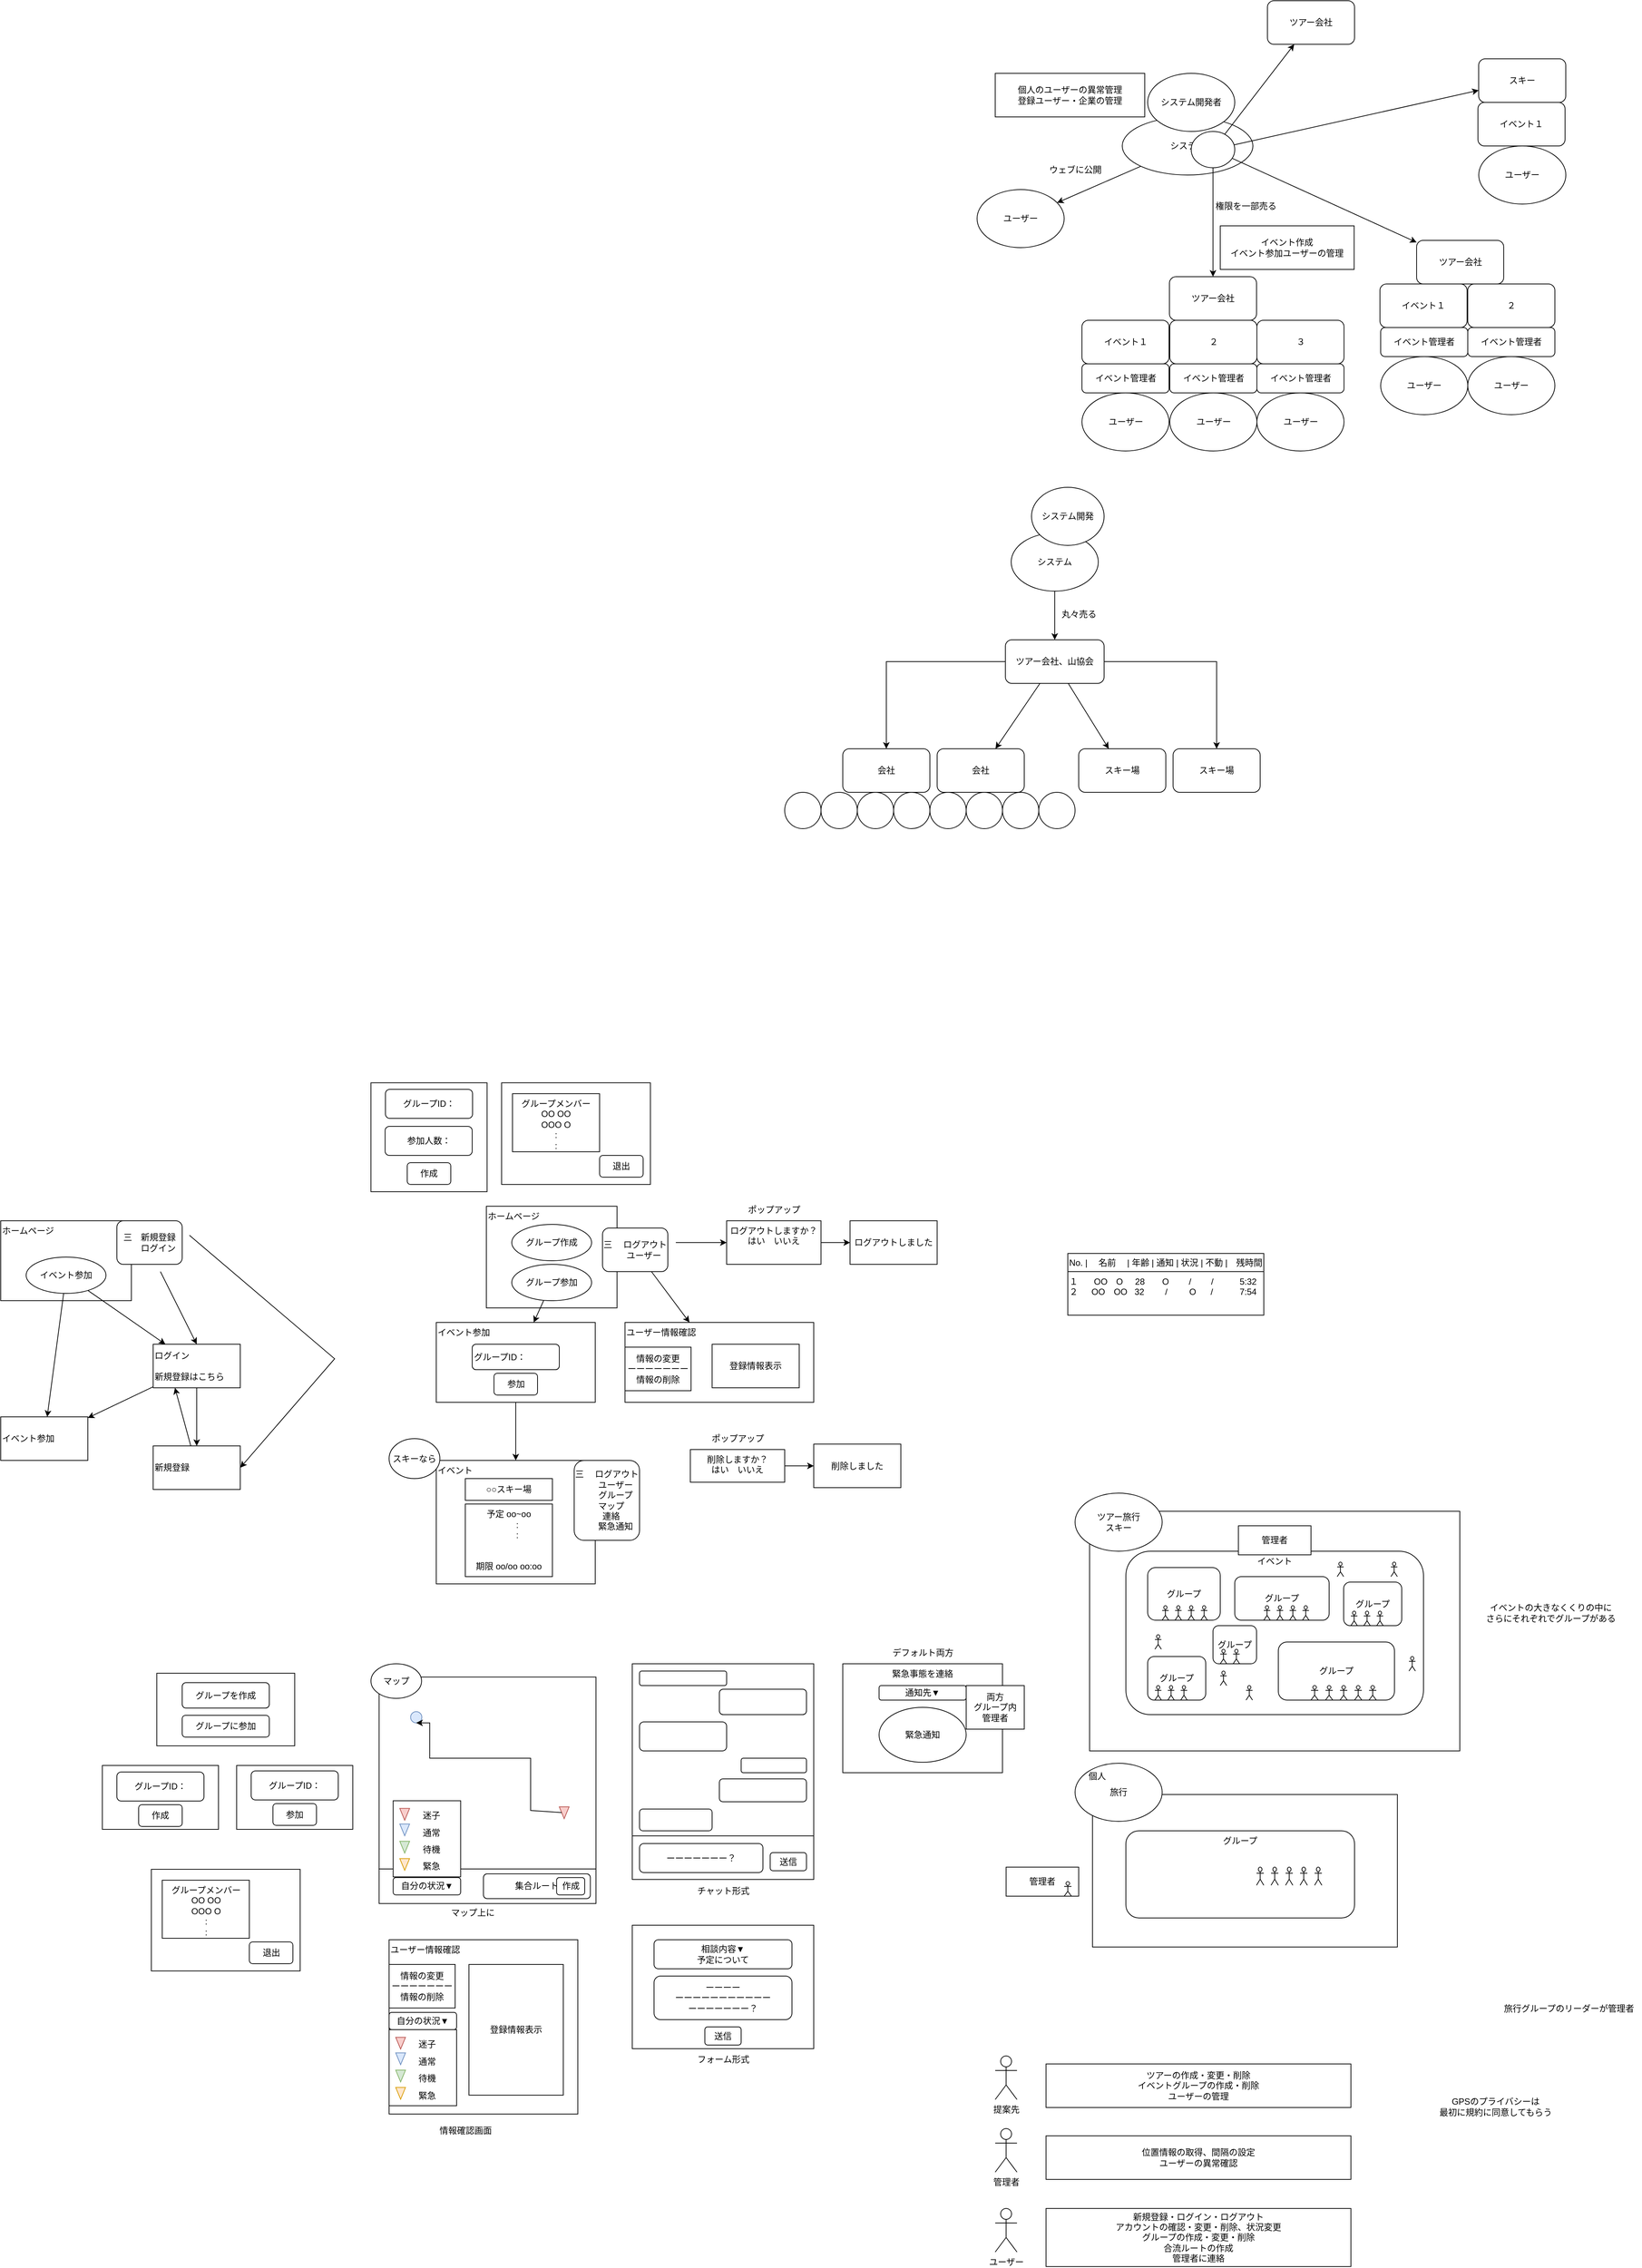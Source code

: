 <mxfile version="22.0.8" type="device">
  <diagram name="ページ1" id="XBwVuHDo05YGSn4OJ-u0">
    <mxGraphModel dx="1247" dy="2376" grid="1" gridSize="10" guides="1" tooltips="1" connect="1" arrows="1" fold="1" page="1" pageScale="1" pageWidth="1169" pageHeight="1654" math="0" shadow="0">
      <root>
        <mxCell id="0" />
        <mxCell id="1" parent="0" />
        <mxCell id="DY4rHuwdRVttyrDEikKL-1" value="ホームページ" style="rounded=0;whiteSpace=wrap;html=1;align=left;verticalAlign=top;" parent="1" vertex="1">
          <mxGeometry x="40" y="80" width="180" height="110" as="geometry" />
        </mxCell>
        <mxCell id="DY4rHuwdRVttyrDEikKL-2" value="三　新規登録&lt;br&gt;　　 ログイン&amp;nbsp;" style="rounded=1;whiteSpace=wrap;html=1;" parent="1" vertex="1">
          <mxGeometry x="200" y="80" width="90" height="60" as="geometry" />
        </mxCell>
        <mxCell id="DY4rHuwdRVttyrDEikKL-4" style="rounded=0;orthogonalLoop=1;jettySize=auto;html=1;" parent="1" source="DY4rHuwdRVttyrDEikKL-3" target="DY4rHuwdRVttyrDEikKL-5" edge="1">
          <mxGeometry relative="1" as="geometry">
            <mxPoint x="240" y="260" as="targetPoint" />
          </mxGeometry>
        </mxCell>
        <mxCell id="DY4rHuwdRVttyrDEikKL-7" style="rounded=0;orthogonalLoop=1;jettySize=auto;html=1;" parent="1" source="DY4rHuwdRVttyrDEikKL-3" target="DY4rHuwdRVttyrDEikKL-6" edge="1">
          <mxGeometry relative="1" as="geometry" />
        </mxCell>
        <mxCell id="DY4rHuwdRVttyrDEikKL-3" value="イベント参加" style="ellipse;whiteSpace=wrap;html=1;" parent="1" vertex="1">
          <mxGeometry x="75" y="130" width="110" height="50" as="geometry" />
        </mxCell>
        <mxCell id="DY4rHuwdRVttyrDEikKL-8" style="rounded=0;orthogonalLoop=1;jettySize=auto;html=1;" parent="1" source="DY4rHuwdRVttyrDEikKL-5" target="DY4rHuwdRVttyrDEikKL-6" edge="1">
          <mxGeometry relative="1" as="geometry" />
        </mxCell>
        <mxCell id="DY4rHuwdRVttyrDEikKL-10" value="" style="edgeStyle=orthogonalEdgeStyle;rounded=0;orthogonalLoop=1;jettySize=auto;html=1;" parent="1" source="DY4rHuwdRVttyrDEikKL-5" target="DY4rHuwdRVttyrDEikKL-9" edge="1">
          <mxGeometry relative="1" as="geometry" />
        </mxCell>
        <mxCell id="DY4rHuwdRVttyrDEikKL-5" value="ログイン&lt;br&gt;&lt;br&gt;新規登録はこちら" style="rounded=0;whiteSpace=wrap;html=1;align=left;" parent="1" vertex="1">
          <mxGeometry x="250" y="250" width="120" height="60" as="geometry" />
        </mxCell>
        <mxCell id="DY4rHuwdRVttyrDEikKL-6" value="イベント参加" style="rounded=0;whiteSpace=wrap;html=1;align=left;" parent="1" vertex="1">
          <mxGeometry x="40" y="350" width="120" height="60" as="geometry" />
        </mxCell>
        <mxCell id="DY4rHuwdRVttyrDEikKL-11" style="rounded=0;orthogonalLoop=1;jettySize=auto;html=1;entryX=0.25;entryY=1;entryDx=0;entryDy=0;" parent="1" source="DY4rHuwdRVttyrDEikKL-9" target="DY4rHuwdRVttyrDEikKL-5" edge="1">
          <mxGeometry relative="1" as="geometry" />
        </mxCell>
        <mxCell id="DY4rHuwdRVttyrDEikKL-9" value="新規登録" style="rounded=0;whiteSpace=wrap;html=1;align=left;" parent="1" vertex="1">
          <mxGeometry x="250" y="390" width="120" height="60" as="geometry" />
        </mxCell>
        <mxCell id="DY4rHuwdRVttyrDEikKL-12" value="" style="endArrow=classic;html=1;rounded=0;entryX=1;entryY=0.5;entryDx=0;entryDy=0;" parent="1" target="DY4rHuwdRVttyrDEikKL-9" edge="1">
          <mxGeometry width="50" height="50" relative="1" as="geometry">
            <mxPoint x="300" y="100" as="sourcePoint" />
            <mxPoint x="460" y="320" as="targetPoint" />
            <Array as="points">
              <mxPoint x="500" y="270" />
            </Array>
          </mxGeometry>
        </mxCell>
        <mxCell id="DY4rHuwdRVttyrDEikKL-13" value="" style="endArrow=classic;html=1;rounded=0;entryX=0.5;entryY=0;entryDx=0;entryDy=0;" parent="1" target="DY4rHuwdRVttyrDEikKL-5" edge="1">
          <mxGeometry width="50" height="50" relative="1" as="geometry">
            <mxPoint x="260" y="150" as="sourcePoint" />
            <mxPoint x="340" y="180" as="targetPoint" />
          </mxGeometry>
        </mxCell>
        <mxCell id="DY4rHuwdRVttyrDEikKL-14" value="ホームページ" style="rounded=0;whiteSpace=wrap;html=1;align=left;verticalAlign=top;" parent="1" vertex="1">
          <mxGeometry x="709" y="60" width="180" height="140" as="geometry" />
        </mxCell>
        <mxCell id="DY4rHuwdRVttyrDEikKL-28" style="rounded=0;orthogonalLoop=1;jettySize=auto;html=1;" parent="1" source="DY4rHuwdRVttyrDEikKL-15" target="DY4rHuwdRVttyrDEikKL-27" edge="1">
          <mxGeometry relative="1" as="geometry" />
        </mxCell>
        <mxCell id="DY4rHuwdRVttyrDEikKL-15" value="三　&amp;nbsp;ログアウト&lt;br&gt;　　ユーザー" style="rounded=1;whiteSpace=wrap;html=1;" parent="1" vertex="1">
          <mxGeometry x="869" y="90" width="90" height="60" as="geometry" />
        </mxCell>
        <mxCell id="DY4rHuwdRVttyrDEikKL-17" style="rounded=0;orthogonalLoop=1;jettySize=auto;html=1;" parent="1" source="DY4rHuwdRVttyrDEikKL-18" target="DY4rHuwdRVttyrDEikKL-22" edge="1">
          <mxGeometry relative="1" as="geometry" />
        </mxCell>
        <mxCell id="DY4rHuwdRVttyrDEikKL-18" value="グループ参加" style="ellipse;whiteSpace=wrap;html=1;" parent="1" vertex="1">
          <mxGeometry x="744" y="140" width="110" height="50" as="geometry" />
        </mxCell>
        <mxCell id="DY4rHuwdRVttyrDEikKL-35" value="" style="edgeStyle=orthogonalEdgeStyle;rounded=0;orthogonalLoop=1;jettySize=auto;html=1;" parent="1" source="DY4rHuwdRVttyrDEikKL-22" target="DY4rHuwdRVttyrDEikKL-34" edge="1">
          <mxGeometry relative="1" as="geometry" />
        </mxCell>
        <mxCell id="DY4rHuwdRVttyrDEikKL-22" value="イベント参加" style="rounded=0;whiteSpace=wrap;html=1;align=left;verticalAlign=top;" parent="1" vertex="1">
          <mxGeometry x="640" y="220" width="219" height="110" as="geometry" />
        </mxCell>
        <mxCell id="939VMe6MDlw07Kl8Ivs7-82" style="edgeStyle=orthogonalEdgeStyle;rounded=0;orthogonalLoop=1;jettySize=auto;html=1;" parent="1" source="DY4rHuwdRVttyrDEikKL-24" target="939VMe6MDlw07Kl8Ivs7-81" edge="1">
          <mxGeometry relative="1" as="geometry" />
        </mxCell>
        <mxCell id="DY4rHuwdRVttyrDEikKL-24" value="ログアウトしますか？&lt;br&gt;はい　いいえ" style="rounded=0;whiteSpace=wrap;html=1;align=center;verticalAlign=top;" parent="1" vertex="1">
          <mxGeometry x="1040" y="80" width="130" height="60" as="geometry" />
        </mxCell>
        <mxCell id="DY4rHuwdRVttyrDEikKL-26" value="" style="endArrow=classic;html=1;rounded=0;" parent="1" target="DY4rHuwdRVttyrDEikKL-24" edge="1">
          <mxGeometry width="50" height="50" relative="1" as="geometry">
            <mxPoint x="970" y="110" as="sourcePoint" />
            <mxPoint x="979" y="260" as="targetPoint" />
          </mxGeometry>
        </mxCell>
        <mxCell id="DY4rHuwdRVttyrDEikKL-27" value="ユーザー情報確認&lt;br&gt;" style="rounded=0;whiteSpace=wrap;html=1;align=left;verticalAlign=top;" parent="1" vertex="1">
          <mxGeometry x="900" y="220" width="260" height="110" as="geometry" />
        </mxCell>
        <mxCell id="DY4rHuwdRVttyrDEikKL-29" value="登録情報表示" style="rounded=0;whiteSpace=wrap;html=1;" parent="1" vertex="1">
          <mxGeometry x="1020" y="250" width="120" height="60" as="geometry" />
        </mxCell>
        <mxCell id="DY4rHuwdRVttyrDEikKL-30" value="情報の変更&lt;br&gt;ーーーーーーー&lt;br&gt;情報の削除" style="rounded=0;whiteSpace=wrap;html=1;" parent="1" vertex="1">
          <mxGeometry x="900" y="254" width="91" height="60" as="geometry" />
        </mxCell>
        <mxCell id="DY4rHuwdRVttyrDEikKL-31" value="グループID：" style="rounded=1;whiteSpace=wrap;html=1;align=left;" parent="1" vertex="1">
          <mxGeometry x="689.5" y="250" width="120" height="35" as="geometry" />
        </mxCell>
        <mxCell id="DY4rHuwdRVttyrDEikKL-33" value="参加" style="rounded=1;whiteSpace=wrap;html=1;" parent="1" vertex="1">
          <mxGeometry x="719.5" y="290" width="60" height="30" as="geometry" />
        </mxCell>
        <mxCell id="DY4rHuwdRVttyrDEikKL-34" value="イベント" style="rounded=0;whiteSpace=wrap;html=1;align=left;verticalAlign=top;" parent="1" vertex="1">
          <mxGeometry x="640" y="410" width="219" height="170" as="geometry" />
        </mxCell>
        <mxCell id="DY4rHuwdRVttyrDEikKL-38" value="スキーなら" style="ellipse;whiteSpace=wrap;html=1;" parent="1" vertex="1">
          <mxGeometry x="575" y="380" width="70" height="55" as="geometry" />
        </mxCell>
        <mxCell id="DY4rHuwdRVttyrDEikKL-39" value="○○スキー場" style="rounded=0;whiteSpace=wrap;html=1;" parent="1" vertex="1">
          <mxGeometry x="680" y="435" width="120" height="30" as="geometry" />
        </mxCell>
        <mxCell id="DY4rHuwdRVttyrDEikKL-40" value="三　&amp;nbsp;ログアウト&lt;br&gt;　　ユーザー&lt;br&gt;　　グループ&lt;br&gt;　マップ&lt;br&gt;　連絡&lt;br&gt;　　緊急通知" style="rounded=1;whiteSpace=wrap;html=1;" parent="1" vertex="1">
          <mxGeometry x="830" y="410" width="90" height="110" as="geometry" />
        </mxCell>
        <mxCell id="DY4rHuwdRVttyrDEikKL-41" value="予定 oo~oo&lt;br&gt;&amp;nbsp; &amp;nbsp; &amp;nbsp; &amp;nbsp;:&lt;br&gt;&amp;nbsp; &amp;nbsp; &amp;nbsp; &amp;nbsp;:&lt;br&gt;&lt;br&gt;&lt;br&gt;期限 oo/oo oo:oo" style="rounded=0;whiteSpace=wrap;html=1;" parent="1" vertex="1">
          <mxGeometry x="680" y="470" width="120" height="100" as="geometry" />
        </mxCell>
        <mxCell id="DY4rHuwdRVttyrDEikKL-43" value="" style="rounded=0;whiteSpace=wrap;html=1;" parent="1" vertex="1">
          <mxGeometry x="1540" y="480" width="510" height="330" as="geometry" />
        </mxCell>
        <mxCell id="DY4rHuwdRVttyrDEikKL-44" value="ツアー旅行&lt;br&gt;スキー" style="ellipse;whiteSpace=wrap;html=1;" parent="1" vertex="1">
          <mxGeometry x="1520" y="455" width="120" height="80" as="geometry" />
        </mxCell>
        <mxCell id="DY4rHuwdRVttyrDEikKL-46" value="イベント" style="rounded=1;whiteSpace=wrap;html=1;verticalAlign=top;" parent="1" vertex="1">
          <mxGeometry x="1590" y="535" width="410" height="225" as="geometry" />
        </mxCell>
        <mxCell id="DY4rHuwdRVttyrDEikKL-47" value="グループ" style="rounded=1;whiteSpace=wrap;html=1;" parent="1" vertex="1">
          <mxGeometry x="1800" y="660" width="160" height="80" as="geometry" />
        </mxCell>
        <mxCell id="DY4rHuwdRVttyrDEikKL-48" value="グループ" style="rounded=1;whiteSpace=wrap;html=1;" parent="1" vertex="1">
          <mxGeometry x="1620" y="557.5" width="100" height="72.5" as="geometry" />
        </mxCell>
        <mxCell id="DY4rHuwdRVttyrDEikKL-49" value="グループ" style="rounded=1;whiteSpace=wrap;html=1;" parent="1" vertex="1">
          <mxGeometry x="1890" y="577.5" width="80" height="60" as="geometry" />
        </mxCell>
        <mxCell id="DY4rHuwdRVttyrDEikKL-50" value="グループ" style="rounded=1;whiteSpace=wrap;html=1;" parent="1" vertex="1">
          <mxGeometry x="1710" y="637.5" width="60" height="52.5" as="geometry" />
        </mxCell>
        <mxCell id="DY4rHuwdRVttyrDEikKL-45" value="グループ" style="rounded=1;whiteSpace=wrap;html=1;" parent="1" vertex="1">
          <mxGeometry x="1620" y="680" width="80" height="60" as="geometry" />
        </mxCell>
        <mxCell id="DY4rHuwdRVttyrDEikKL-51" value="グループ" style="rounded=1;whiteSpace=wrap;html=1;" parent="1" vertex="1">
          <mxGeometry x="1740" y="570" width="130" height="60" as="geometry" />
        </mxCell>
        <mxCell id="DY4rHuwdRVttyrDEikKL-52" value="" style="rounded=0;whiteSpace=wrap;html=1;" parent="1" vertex="1">
          <mxGeometry x="1544" y="870" width="420" height="210" as="geometry" />
        </mxCell>
        <mxCell id="DY4rHuwdRVttyrDEikKL-53" value="旅行" style="ellipse;whiteSpace=wrap;html=1;" parent="1" vertex="1">
          <mxGeometry x="1520" y="827" width="120" height="80" as="geometry" />
        </mxCell>
        <mxCell id="DY4rHuwdRVttyrDEikKL-55" value="グループ" style="rounded=1;whiteSpace=wrap;html=1;verticalAlign=top;" parent="1" vertex="1">
          <mxGeometry x="1590" y="920" width="315" height="120" as="geometry" />
        </mxCell>
        <mxCell id="DY4rHuwdRVttyrDEikKL-61" value="管理者" style="rounded=0;whiteSpace=wrap;html=1;" parent="1" vertex="1">
          <mxGeometry x="1745" y="500" width="100" height="40" as="geometry" />
        </mxCell>
        <mxCell id="DY4rHuwdRVttyrDEikKL-62" value="管理者" style="rounded=0;whiteSpace=wrap;html=1;" parent="1" vertex="1">
          <mxGeometry x="1425" y="970" width="100" height="40" as="geometry" />
        </mxCell>
        <mxCell id="DY4rHuwdRVttyrDEikKL-81" value="" style="group" parent="1" vertex="1" connectable="0">
          <mxGeometry x="1770" y="970" width="90" height="25" as="geometry" />
        </mxCell>
        <mxCell id="DY4rHuwdRVttyrDEikKL-75" value="" style="shape=umlActor;verticalLabelPosition=bottom;verticalAlign=top;html=1;outlineConnect=0;" parent="DY4rHuwdRVttyrDEikKL-81" vertex="1">
          <mxGeometry width="10" height="25" as="geometry" />
        </mxCell>
        <mxCell id="DY4rHuwdRVttyrDEikKL-76" value="" style="shape=umlActor;verticalLabelPosition=bottom;verticalAlign=top;html=1;outlineConnect=0;" parent="DY4rHuwdRVttyrDEikKL-81" vertex="1">
          <mxGeometry x="20" width="10" height="25" as="geometry" />
        </mxCell>
        <mxCell id="DY4rHuwdRVttyrDEikKL-77" value="" style="shape=umlActor;verticalLabelPosition=bottom;verticalAlign=top;html=1;outlineConnect=0;" parent="DY4rHuwdRVttyrDEikKL-81" vertex="1">
          <mxGeometry x="40" width="10" height="25" as="geometry" />
        </mxCell>
        <mxCell id="DY4rHuwdRVttyrDEikKL-78" value="" style="shape=umlActor;verticalLabelPosition=bottom;verticalAlign=top;html=1;outlineConnect=0;" parent="DY4rHuwdRVttyrDEikKL-81" vertex="1">
          <mxGeometry x="60" width="10" height="25" as="geometry" />
        </mxCell>
        <mxCell id="DY4rHuwdRVttyrDEikKL-79" value="" style="shape=umlActor;verticalLabelPosition=bottom;verticalAlign=top;html=1;outlineConnect=0;" parent="DY4rHuwdRVttyrDEikKL-81" vertex="1">
          <mxGeometry x="80" width="10" height="25" as="geometry" />
        </mxCell>
        <mxCell id="DY4rHuwdRVttyrDEikKL-89" value="" style="group" parent="1" vertex="1" connectable="0">
          <mxGeometry x="1845" y="720" width="90" height="20" as="geometry" />
        </mxCell>
        <mxCell id="DY4rHuwdRVttyrDEikKL-90" value="" style="shape=umlActor;verticalLabelPosition=bottom;verticalAlign=top;html=1;outlineConnect=0;" parent="DY4rHuwdRVttyrDEikKL-89" vertex="1">
          <mxGeometry width="10" height="20" as="geometry" />
        </mxCell>
        <mxCell id="DY4rHuwdRVttyrDEikKL-91" value="" style="shape=umlActor;verticalLabelPosition=bottom;verticalAlign=top;html=1;outlineConnect=0;" parent="DY4rHuwdRVttyrDEikKL-89" vertex="1">
          <mxGeometry x="20" width="10" height="20" as="geometry" />
        </mxCell>
        <mxCell id="DY4rHuwdRVttyrDEikKL-92" value="" style="shape=umlActor;verticalLabelPosition=bottom;verticalAlign=top;html=1;outlineConnect=0;" parent="DY4rHuwdRVttyrDEikKL-89" vertex="1">
          <mxGeometry x="40" width="10" height="20" as="geometry" />
        </mxCell>
        <mxCell id="DY4rHuwdRVttyrDEikKL-93" value="" style="shape=umlActor;verticalLabelPosition=bottom;verticalAlign=top;html=1;outlineConnect=0;" parent="DY4rHuwdRVttyrDEikKL-89" vertex="1">
          <mxGeometry x="60" width="10" height="20" as="geometry" />
        </mxCell>
        <mxCell id="DY4rHuwdRVttyrDEikKL-94" value="" style="shape=umlActor;verticalLabelPosition=bottom;verticalAlign=top;html=1;outlineConnect=0;" parent="DY4rHuwdRVttyrDEikKL-89" vertex="1">
          <mxGeometry x="80" width="10" height="20" as="geometry" />
        </mxCell>
        <mxCell id="DY4rHuwdRVttyrDEikKL-101" value="" style="group" parent="1" vertex="1" connectable="0">
          <mxGeometry x="1640" y="610" width="80" height="20" as="geometry" />
        </mxCell>
        <mxCell id="DY4rHuwdRVttyrDEikKL-102" value="" style="shape=umlActor;verticalLabelPosition=bottom;verticalAlign=top;html=1;outlineConnect=0;" parent="DY4rHuwdRVttyrDEikKL-101" vertex="1">
          <mxGeometry width="8.889" height="20" as="geometry" />
        </mxCell>
        <mxCell id="DY4rHuwdRVttyrDEikKL-103" value="" style="shape=umlActor;verticalLabelPosition=bottom;verticalAlign=top;html=1;outlineConnect=0;" parent="DY4rHuwdRVttyrDEikKL-101" vertex="1">
          <mxGeometry x="17.778" width="8.889" height="20" as="geometry" />
        </mxCell>
        <mxCell id="DY4rHuwdRVttyrDEikKL-104" value="" style="shape=umlActor;verticalLabelPosition=bottom;verticalAlign=top;html=1;outlineConnect=0;" parent="DY4rHuwdRVttyrDEikKL-101" vertex="1">
          <mxGeometry x="35.556" width="8.889" height="20" as="geometry" />
        </mxCell>
        <mxCell id="DY4rHuwdRVttyrDEikKL-105" value="" style="shape=umlActor;verticalLabelPosition=bottom;verticalAlign=top;html=1;outlineConnect=0;" parent="DY4rHuwdRVttyrDEikKL-101" vertex="1">
          <mxGeometry x="53.333" width="8.889" height="20" as="geometry" />
        </mxCell>
        <mxCell id="DY4rHuwdRVttyrDEikKL-108" value="" style="group" parent="1" vertex="1" connectable="0">
          <mxGeometry x="1720" y="670" width="80" height="20" as="geometry" />
        </mxCell>
        <mxCell id="DY4rHuwdRVttyrDEikKL-109" value="" style="shape=umlActor;verticalLabelPosition=bottom;verticalAlign=top;html=1;outlineConnect=0;" parent="DY4rHuwdRVttyrDEikKL-108" vertex="1">
          <mxGeometry width="8.889" height="20" as="geometry" />
        </mxCell>
        <mxCell id="DY4rHuwdRVttyrDEikKL-110" value="" style="shape=umlActor;verticalLabelPosition=bottom;verticalAlign=top;html=1;outlineConnect=0;" parent="DY4rHuwdRVttyrDEikKL-108" vertex="1">
          <mxGeometry x="17.778" width="8.889" height="20" as="geometry" />
        </mxCell>
        <mxCell id="DY4rHuwdRVttyrDEikKL-113" value="" style="group" parent="1" vertex="1" connectable="0">
          <mxGeometry x="1780" y="610" width="80" height="20" as="geometry" />
        </mxCell>
        <mxCell id="DY4rHuwdRVttyrDEikKL-114" value="" style="shape=umlActor;verticalLabelPosition=bottom;verticalAlign=top;html=1;outlineConnect=0;" parent="DY4rHuwdRVttyrDEikKL-113" vertex="1">
          <mxGeometry width="8.889" height="20" as="geometry" />
        </mxCell>
        <mxCell id="DY4rHuwdRVttyrDEikKL-115" value="" style="shape=umlActor;verticalLabelPosition=bottom;verticalAlign=top;html=1;outlineConnect=0;" parent="DY4rHuwdRVttyrDEikKL-113" vertex="1">
          <mxGeometry x="17.778" width="8.889" height="20" as="geometry" />
        </mxCell>
        <mxCell id="DY4rHuwdRVttyrDEikKL-116" value="" style="shape=umlActor;verticalLabelPosition=bottom;verticalAlign=top;html=1;outlineConnect=0;" parent="DY4rHuwdRVttyrDEikKL-113" vertex="1">
          <mxGeometry x="35.556" width="8.889" height="20" as="geometry" />
        </mxCell>
        <mxCell id="DY4rHuwdRVttyrDEikKL-117" value="" style="shape=umlActor;verticalLabelPosition=bottom;verticalAlign=top;html=1;outlineConnect=0;" parent="DY4rHuwdRVttyrDEikKL-113" vertex="1">
          <mxGeometry x="53.333" width="8.889" height="20" as="geometry" />
        </mxCell>
        <mxCell id="DY4rHuwdRVttyrDEikKL-118" value="" style="group" parent="1" vertex="1" connectable="0">
          <mxGeometry x="1900" y="617.5" width="80" height="20" as="geometry" />
        </mxCell>
        <mxCell id="DY4rHuwdRVttyrDEikKL-119" value="" style="shape=umlActor;verticalLabelPosition=bottom;verticalAlign=top;html=1;outlineConnect=0;" parent="DY4rHuwdRVttyrDEikKL-118" vertex="1">
          <mxGeometry width="8.889" height="20" as="geometry" />
        </mxCell>
        <mxCell id="DY4rHuwdRVttyrDEikKL-120" value="" style="shape=umlActor;verticalLabelPosition=bottom;verticalAlign=top;html=1;outlineConnect=0;" parent="DY4rHuwdRVttyrDEikKL-118" vertex="1">
          <mxGeometry x="17.778" width="8.889" height="20" as="geometry" />
        </mxCell>
        <mxCell id="DY4rHuwdRVttyrDEikKL-121" value="" style="shape=umlActor;verticalLabelPosition=bottom;verticalAlign=top;html=1;outlineConnect=0;" parent="DY4rHuwdRVttyrDEikKL-118" vertex="1">
          <mxGeometry x="35.556" width="8.889" height="20" as="geometry" />
        </mxCell>
        <mxCell id="DY4rHuwdRVttyrDEikKL-123" value="" style="group" parent="1" vertex="1" connectable="0">
          <mxGeometry x="1630" y="720" width="80" height="20" as="geometry" />
        </mxCell>
        <mxCell id="DY4rHuwdRVttyrDEikKL-124" value="" style="shape=umlActor;verticalLabelPosition=bottom;verticalAlign=top;html=1;outlineConnect=0;" parent="DY4rHuwdRVttyrDEikKL-123" vertex="1">
          <mxGeometry width="8.889" height="20" as="geometry" />
        </mxCell>
        <mxCell id="DY4rHuwdRVttyrDEikKL-125" value="" style="shape=umlActor;verticalLabelPosition=bottom;verticalAlign=top;html=1;outlineConnect=0;" parent="DY4rHuwdRVttyrDEikKL-123" vertex="1">
          <mxGeometry x="17.778" width="8.889" height="20" as="geometry" />
        </mxCell>
        <mxCell id="DY4rHuwdRVttyrDEikKL-126" value="" style="shape=umlActor;verticalLabelPosition=bottom;verticalAlign=top;html=1;outlineConnect=0;" parent="DY4rHuwdRVttyrDEikKL-123" vertex="1">
          <mxGeometry x="35.556" width="8.889" height="20" as="geometry" />
        </mxCell>
        <mxCell id="DY4rHuwdRVttyrDEikKL-133" value="" style="shape=umlActor;verticalLabelPosition=bottom;verticalAlign=top;html=1;outlineConnect=0;" parent="1" vertex="1">
          <mxGeometry x="1755.558" y="720" width="8.889" height="20" as="geometry" />
        </mxCell>
        <mxCell id="DY4rHuwdRVttyrDEikKL-134" value="" style="shape=umlActor;verticalLabelPosition=bottom;verticalAlign=top;html=1;outlineConnect=0;" parent="1" vertex="1">
          <mxGeometry x="1629.998" y="650" width="8.889" height="20" as="geometry" />
        </mxCell>
        <mxCell id="DY4rHuwdRVttyrDEikKL-135" value="" style="shape=umlActor;verticalLabelPosition=bottom;verticalAlign=top;html=1;outlineConnect=0;" parent="1" vertex="1">
          <mxGeometry x="1719.998" y="700" width="8.889" height="20" as="geometry" />
        </mxCell>
        <mxCell id="DY4rHuwdRVttyrDEikKL-136" value="" style="shape=umlActor;verticalLabelPosition=bottom;verticalAlign=top;html=1;outlineConnect=0;" parent="1" vertex="1">
          <mxGeometry x="1955.108" y="550" width="8.889" height="20" as="geometry" />
        </mxCell>
        <mxCell id="DY4rHuwdRVttyrDEikKL-137" value="" style="shape=umlActor;verticalLabelPosition=bottom;verticalAlign=top;html=1;outlineConnect=0;" parent="1" vertex="1">
          <mxGeometry x="1881.108" y="550" width="8.889" height="20" as="geometry" />
        </mxCell>
        <mxCell id="DY4rHuwdRVttyrDEikKL-138" value="" style="shape=umlActor;verticalLabelPosition=bottom;verticalAlign=top;html=1;outlineConnect=0;" parent="1" vertex="1">
          <mxGeometry x="1979.998" y="680" width="8.889" height="20" as="geometry" />
        </mxCell>
        <mxCell id="DY4rHuwdRVttyrDEikKL-139" value="イベントの大きなくくりの中に&lt;br&gt;さらにそれぞれでグループがある" style="text;html=1;align=center;verticalAlign=middle;resizable=0;points=[];autosize=1;strokeColor=none;fillColor=none;" parent="1" vertex="1">
          <mxGeometry x="2075" y="600" width="200" height="40" as="geometry" />
        </mxCell>
        <mxCell id="DY4rHuwdRVttyrDEikKL-140" value="旅行グループのリーダーが管理者" style="text;html=1;align=center;verticalAlign=middle;resizable=0;points=[];autosize=1;strokeColor=none;fillColor=none;" parent="1" vertex="1">
          <mxGeometry x="2100" y="1150" width="200" height="30" as="geometry" />
        </mxCell>
        <mxCell id="939VMe6MDlw07Kl8Ivs7-1" value="" style="shape=umlActor;verticalLabelPosition=bottom;verticalAlign=top;html=1;outlineConnect=0;" parent="1" vertex="1">
          <mxGeometry x="1505" y="990" width="10" height="20" as="geometry" />
        </mxCell>
        <mxCell id="939VMe6MDlw07Kl8Ivs7-2" value="" style="group" parent="1" vertex="1" connectable="0">
          <mxGeometry x="550" y="690" width="310" height="620" as="geometry" />
        </mxCell>
        <mxCell id="DY4rHuwdRVttyrDEikKL-42" value="" style="rounded=0;whiteSpace=wrap;html=1;" parent="939VMe6MDlw07Kl8Ivs7-2" vertex="1">
          <mxGeometry x="11.238" y="18.253" width="298.763" height="264.276" as="geometry" />
        </mxCell>
        <mxCell id="DY4rHuwdRVttyrDEikKL-141" value="" style="triangle;whiteSpace=wrap;html=1;rotation=90;fillColor=#f8cecc;strokeColor=#b85450;" parent="939VMe6MDlw07Kl8Ivs7-2" vertex="1">
          <mxGeometry x="258.075" y="198.405" width="16.275" height="13.492" as="geometry" />
        </mxCell>
        <mxCell id="DY4rHuwdRVttyrDEikKL-142" value="" style="ellipse;whiteSpace=wrap;html=1;aspect=fixed;fillColor=#dae8fc;strokeColor=#6c8ebf;" parent="939VMe6MDlw07Kl8Ivs7-2" vertex="1">
          <mxGeometry x="54.638" y="65.871" width="15.499" height="15.499" as="geometry" />
        </mxCell>
        <mxCell id="DY4rHuwdRVttyrDEikKL-143" style="edgeStyle=orthogonalEdgeStyle;rounded=0;orthogonalLoop=1;jettySize=auto;html=1;entryX=0.5;entryY=1;entryDx=0;entryDy=0;" parent="939VMe6MDlw07Kl8Ivs7-2" source="DY4rHuwdRVttyrDEikKL-141" target="DY4rHuwdRVttyrDEikKL-142" edge="1">
          <mxGeometry relative="1" as="geometry">
            <mxPoint x="86.025" y="64.283" as="targetPoint" />
            <Array as="points">
              <mxPoint x="220" y="202" />
              <mxPoint x="220" y="130" />
              <mxPoint x="81" y="130" />
              <mxPoint x="81" y="81" />
            </Array>
          </mxGeometry>
        </mxCell>
        <mxCell id="DY4rHuwdRVttyrDEikKL-144" value="マップ" style="ellipse;whiteSpace=wrap;html=1;" parent="939VMe6MDlw07Kl8Ivs7-2" vertex="1">
          <mxGeometry width="69.75" height="47.617" as="geometry" />
        </mxCell>
        <mxCell id="DY4rHuwdRVttyrDEikKL-145" value="" style="rounded=0;whiteSpace=wrap;html=1;" parent="939VMe6MDlw07Kl8Ivs7-2" vertex="1">
          <mxGeometry x="11.238" y="282.529" width="298.763" height="47.617" as="geometry" />
        </mxCell>
        <mxCell id="DY4rHuwdRVttyrDEikKL-146" value="自分の状況▼" style="rounded=1;whiteSpace=wrap;html=1;" parent="939VMe6MDlw07Kl8Ivs7-2" vertex="1">
          <mxGeometry x="30.613" y="294.433" width="93" height="23.809" as="geometry" />
        </mxCell>
        <mxCell id="DY4rHuwdRVttyrDEikKL-147" value="集合ルート　　　　　" style="rounded=1;whiteSpace=wrap;html=1;" parent="939VMe6MDlw07Kl8Ivs7-2" vertex="1">
          <mxGeometry x="155" y="289.275" width="147.25" height="34.126" as="geometry" />
        </mxCell>
        <mxCell id="DY4rHuwdRVttyrDEikKL-148" value="作成" style="rounded=1;whiteSpace=wrap;html=1;" parent="939VMe6MDlw07Kl8Ivs7-2" vertex="1">
          <mxGeometry x="255.75" y="294.433" width="38.75" height="23.809" as="geometry" />
        </mxCell>
        <mxCell id="DY4rHuwdRVttyrDEikKL-149" value="" style="rounded=0;whiteSpace=wrap;html=1;" parent="939VMe6MDlw07Kl8Ivs7-2" vertex="1">
          <mxGeometry x="30.613" y="188.642" width="93" height="104.758" as="geometry" />
        </mxCell>
        <mxCell id="DY4rHuwdRVttyrDEikKL-150" value="" style="triangle;whiteSpace=wrap;html=1;rotation=90;fillColor=#f8cecc;strokeColor=#b85450;" parent="939VMe6MDlw07Kl8Ivs7-2" vertex="1">
          <mxGeometry x="38.363" y="200.546" width="16.275" height="13.492" as="geometry" />
        </mxCell>
        <mxCell id="DY4rHuwdRVttyrDEikKL-151" value="" style="triangle;whiteSpace=wrap;html=1;rotation=90;fillColor=#dae8fc;strokeColor=#6c8ebf;" parent="939VMe6MDlw07Kl8Ivs7-2" vertex="1">
          <mxGeometry x="38.363" y="221.974" width="16.275" height="13.492" as="geometry" />
        </mxCell>
        <mxCell id="DY4rHuwdRVttyrDEikKL-152" value="" style="triangle;whiteSpace=wrap;html=1;rotation=90;fillColor=#d5e8d4;strokeColor=#82b366;" parent="939VMe6MDlw07Kl8Ivs7-2" vertex="1">
          <mxGeometry x="38.363" y="245.783" width="16.275" height="13.492" as="geometry" />
        </mxCell>
        <mxCell id="DY4rHuwdRVttyrDEikKL-153" value="" style="triangle;whiteSpace=wrap;html=1;rotation=90;fillColor=#ffe6cc;strokeColor=#d79b00;" parent="939VMe6MDlw07Kl8Ivs7-2" vertex="1">
          <mxGeometry x="38.363" y="269.591" width="16.275" height="13.492" as="geometry" />
        </mxCell>
        <mxCell id="DY4rHuwdRVttyrDEikKL-155" value="迷子" style="text;html=1;align=center;verticalAlign=middle;resizable=0;points=[];autosize=1;strokeColor=none;fillColor=none;" parent="939VMe6MDlw07Kl8Ivs7-2" vertex="1">
          <mxGeometry x="57.738" y="193.801" width="50" height="30" as="geometry" />
        </mxCell>
        <mxCell id="DY4rHuwdRVttyrDEikKL-156" value="通常" style="text;html=1;align=center;verticalAlign=middle;resizable=0;points=[];autosize=1;strokeColor=none;fillColor=none;" parent="939VMe6MDlw07Kl8Ivs7-2" vertex="1">
          <mxGeometry x="57.738" y="217.609" width="50" height="30" as="geometry" />
        </mxCell>
        <mxCell id="DY4rHuwdRVttyrDEikKL-157" value="待機" style="text;html=1;align=center;verticalAlign=middle;resizable=0;points=[];autosize=1;strokeColor=none;fillColor=none;" parent="939VMe6MDlw07Kl8Ivs7-2" vertex="1">
          <mxGeometry x="57.738" y="240.624" width="50" height="30" as="geometry" />
        </mxCell>
        <mxCell id="DY4rHuwdRVttyrDEikKL-158" value="緊急" style="text;html=1;align=center;verticalAlign=middle;resizable=0;points=[];autosize=1;strokeColor=none;fillColor=none;" parent="939VMe6MDlw07Kl8Ivs7-2" vertex="1">
          <mxGeometry x="57.738" y="264.433" width="50" height="30" as="geometry" />
        </mxCell>
        <mxCell id="939VMe6MDlw07Kl8Ivs7-47" value="ユーザー情報確認&lt;br&gt;" style="rounded=0;whiteSpace=wrap;html=1;align=left;verticalAlign=top;" parent="939VMe6MDlw07Kl8Ivs7-2" vertex="1">
          <mxGeometry x="25" y="380" width="260" height="240" as="geometry" />
        </mxCell>
        <mxCell id="939VMe6MDlw07Kl8Ivs7-48" value="登録情報表示" style="rounded=0;whiteSpace=wrap;html=1;" parent="939VMe6MDlw07Kl8Ivs7-2" vertex="1">
          <mxGeometry x="135" y="414" width="130" height="180" as="geometry" />
        </mxCell>
        <mxCell id="939VMe6MDlw07Kl8Ivs7-49" value="情報の変更&lt;br&gt;ーーーーーーー&lt;br&gt;情報の削除" style="rounded=0;whiteSpace=wrap;html=1;" parent="939VMe6MDlw07Kl8Ivs7-2" vertex="1">
          <mxGeometry x="25" y="414" width="91" height="60" as="geometry" />
        </mxCell>
        <mxCell id="939VMe6MDlw07Kl8Ivs7-50" value="自分の状況▼" style="rounded=1;whiteSpace=wrap;html=1;" parent="939VMe6MDlw07Kl8Ivs7-2" vertex="1">
          <mxGeometry x="25.002" y="480.003" width="93" height="23.809" as="geometry" />
        </mxCell>
        <mxCell id="939VMe6MDlw07Kl8Ivs7-60" value="" style="group" parent="939VMe6MDlw07Kl8Ivs7-2" vertex="1" connectable="0">
          <mxGeometry x="25.002" y="503.812" width="93" height="105.791" as="geometry" />
        </mxCell>
        <mxCell id="939VMe6MDlw07Kl8Ivs7-51" value="" style="rounded=0;whiteSpace=wrap;html=1;" parent="939VMe6MDlw07Kl8Ivs7-60" vertex="1">
          <mxGeometry width="93" height="104.758" as="geometry" />
        </mxCell>
        <mxCell id="939VMe6MDlw07Kl8Ivs7-52" value="" style="triangle;whiteSpace=wrap;html=1;rotation=90;fillColor=#f8cecc;strokeColor=#b85450;" parent="939VMe6MDlw07Kl8Ivs7-60" vertex="1">
          <mxGeometry x="7.75" y="11.904" width="16.275" height="13.492" as="geometry" />
        </mxCell>
        <mxCell id="939VMe6MDlw07Kl8Ivs7-53" value="" style="triangle;whiteSpace=wrap;html=1;rotation=90;fillColor=#dae8fc;strokeColor=#6c8ebf;" parent="939VMe6MDlw07Kl8Ivs7-60" vertex="1">
          <mxGeometry x="7.75" y="33.332" width="16.275" height="13.492" as="geometry" />
        </mxCell>
        <mxCell id="939VMe6MDlw07Kl8Ivs7-54" value="" style="triangle;whiteSpace=wrap;html=1;rotation=90;fillColor=#d5e8d4;strokeColor=#82b366;" parent="939VMe6MDlw07Kl8Ivs7-60" vertex="1">
          <mxGeometry x="7.75" y="57.141" width="16.275" height="13.492" as="geometry" />
        </mxCell>
        <mxCell id="939VMe6MDlw07Kl8Ivs7-55" value="" style="triangle;whiteSpace=wrap;html=1;rotation=90;fillColor=#ffe6cc;strokeColor=#d79b00;" parent="939VMe6MDlw07Kl8Ivs7-60" vertex="1">
          <mxGeometry x="7.75" y="80.949" width="16.275" height="13.492" as="geometry" />
        </mxCell>
        <mxCell id="939VMe6MDlw07Kl8Ivs7-56" value="迷子" style="text;html=1;align=center;verticalAlign=middle;resizable=0;points=[];autosize=1;strokeColor=none;fillColor=none;" parent="939VMe6MDlw07Kl8Ivs7-60" vertex="1">
          <mxGeometry x="27.125" y="5.159" width="50" height="30" as="geometry" />
        </mxCell>
        <mxCell id="939VMe6MDlw07Kl8Ivs7-57" value="通常" style="text;html=1;align=center;verticalAlign=middle;resizable=0;points=[];autosize=1;strokeColor=none;fillColor=none;" parent="939VMe6MDlw07Kl8Ivs7-60" vertex="1">
          <mxGeometry x="27.125" y="28.967" width="50" height="30" as="geometry" />
        </mxCell>
        <mxCell id="939VMe6MDlw07Kl8Ivs7-58" value="待機" style="text;html=1;align=center;verticalAlign=middle;resizable=0;points=[];autosize=1;strokeColor=none;fillColor=none;" parent="939VMe6MDlw07Kl8Ivs7-60" vertex="1">
          <mxGeometry x="27.125" y="51.982" width="50" height="30" as="geometry" />
        </mxCell>
        <mxCell id="939VMe6MDlw07Kl8Ivs7-59" value="緊急" style="text;html=1;align=center;verticalAlign=middle;resizable=0;points=[];autosize=1;strokeColor=none;fillColor=none;" parent="939VMe6MDlw07Kl8Ivs7-60" vertex="1">
          <mxGeometry x="27.125" y="75.791" width="50" height="30" as="geometry" />
        </mxCell>
        <mxCell id="939VMe6MDlw07Kl8Ivs7-8" value="" style="rounded=0;whiteSpace=wrap;html=1;" parent="1" vertex="1">
          <mxGeometry x="180" y="830" width="160" height="88" as="geometry" />
        </mxCell>
        <mxCell id="939VMe6MDlw07Kl8Ivs7-9" value="グループID：　　　" style="rounded=1;whiteSpace=wrap;html=1;" parent="1" vertex="1">
          <mxGeometry x="200" y="839" width="120" height="40" as="geometry" />
        </mxCell>
        <mxCell id="939VMe6MDlw07Kl8Ivs7-10" value="作成" style="rounded=1;whiteSpace=wrap;html=1;" parent="1" vertex="1">
          <mxGeometry x="230" y="884" width="60" height="30" as="geometry" />
        </mxCell>
        <mxCell id="939VMe6MDlw07Kl8Ivs7-12" value="" style="rounded=0;whiteSpace=wrap;html=1;" parent="1" vertex="1">
          <mxGeometry x="365" y="830" width="160" height="88" as="geometry" />
        </mxCell>
        <mxCell id="939VMe6MDlw07Kl8Ivs7-13" value="グループID：　　　" style="rounded=1;whiteSpace=wrap;html=1;" parent="1" vertex="1">
          <mxGeometry x="385" y="837.5" width="120" height="40" as="geometry" />
        </mxCell>
        <mxCell id="939VMe6MDlw07Kl8Ivs7-14" value="参加" style="rounded=1;whiteSpace=wrap;html=1;" parent="1" vertex="1">
          <mxGeometry x="415" y="882.5" width="60" height="30" as="geometry" />
        </mxCell>
        <mxCell id="939VMe6MDlw07Kl8Ivs7-15" value="" style="rounded=0;whiteSpace=wrap;html=1;" parent="1" vertex="1">
          <mxGeometry x="247.5" y="973" width="205" height="140" as="geometry" />
        </mxCell>
        <mxCell id="939VMe6MDlw07Kl8Ivs7-16" value="グループメンバー&lt;br&gt;OO OO&lt;br&gt;OOO O&lt;br&gt;:&lt;br&gt;:" style="rounded=0;whiteSpace=wrap;html=1;verticalAlign=top;" parent="1" vertex="1">
          <mxGeometry x="262.5" y="988" width="120" height="80" as="geometry" />
        </mxCell>
        <mxCell id="939VMe6MDlw07Kl8Ivs7-17" value="退出" style="rounded=1;whiteSpace=wrap;html=1;" parent="1" vertex="1">
          <mxGeometry x="382.5" y="1073" width="60" height="30" as="geometry" />
        </mxCell>
        <mxCell id="939VMe6MDlw07Kl8Ivs7-20" value="" style="group" parent="1" vertex="1" connectable="0">
          <mxGeometry x="1200" y="690" width="250" height="150" as="geometry" />
        </mxCell>
        <mxCell id="939VMe6MDlw07Kl8Ivs7-18" value="緊急事態を連絡" style="rounded=0;whiteSpace=wrap;html=1;verticalAlign=top;" parent="939VMe6MDlw07Kl8Ivs7-20" vertex="1">
          <mxGeometry width="220" height="150" as="geometry" />
        </mxCell>
        <mxCell id="939VMe6MDlw07Kl8Ivs7-19" value="緊急通知" style="ellipse;whiteSpace=wrap;html=1;" parent="939VMe6MDlw07Kl8Ivs7-20" vertex="1">
          <mxGeometry x="50" y="60" width="120" height="75.63" as="geometry" />
        </mxCell>
        <mxCell id="CKtyOYaQWajw3hzrJsdJ-10" value="通知先▼" style="rounded=1;whiteSpace=wrap;html=1;" parent="939VMe6MDlw07Kl8Ivs7-20" vertex="1">
          <mxGeometry x="50" y="30" width="120" height="20" as="geometry" />
        </mxCell>
        <mxCell id="CKtyOYaQWajw3hzrJsdJ-12" value="両方&lt;br&gt;グループ内&lt;br&gt;管理者" style="rounded=0;whiteSpace=wrap;html=1;" parent="939VMe6MDlw07Kl8Ivs7-20" vertex="1">
          <mxGeometry x="170" y="30" width="80" height="60" as="geometry" />
        </mxCell>
        <mxCell id="939VMe6MDlw07Kl8Ivs7-38" value="" style="group" parent="1" vertex="1" connectable="0">
          <mxGeometry x="910" y="690" width="250" height="328" as="geometry" />
        </mxCell>
        <mxCell id="939VMe6MDlw07Kl8Ivs7-22" value="" style="rounded=0;whiteSpace=wrap;html=1;" parent="939VMe6MDlw07Kl8Ivs7-38" vertex="1">
          <mxGeometry width="250" height="240" as="geometry" />
        </mxCell>
        <mxCell id="939VMe6MDlw07Kl8Ivs7-23" value="" style="rounded=0;whiteSpace=wrap;html=1;" parent="939VMe6MDlw07Kl8Ivs7-38" vertex="1">
          <mxGeometry y="237" width="250" height="60" as="geometry" />
        </mxCell>
        <mxCell id="939VMe6MDlw07Kl8Ivs7-24" value="送信" style="rounded=1;whiteSpace=wrap;html=1;" parent="939VMe6MDlw07Kl8Ivs7-38" vertex="1">
          <mxGeometry x="190" y="260" width="50" height="25" as="geometry" />
        </mxCell>
        <mxCell id="939VMe6MDlw07Kl8Ivs7-29" value="" style="rounded=1;whiteSpace=wrap;html=1;" parent="939VMe6MDlw07Kl8Ivs7-38" vertex="1">
          <mxGeometry x="120" y="35" width="120" height="35" as="geometry" />
        </mxCell>
        <mxCell id="939VMe6MDlw07Kl8Ivs7-30" value="" style="rounded=1;whiteSpace=wrap;html=1;" parent="939VMe6MDlw07Kl8Ivs7-38" vertex="1">
          <mxGeometry x="10" y="10" width="120" height="20" as="geometry" />
        </mxCell>
        <mxCell id="939VMe6MDlw07Kl8Ivs7-31" value="" style="rounded=1;whiteSpace=wrap;html=1;" parent="939VMe6MDlw07Kl8Ivs7-38" vertex="1">
          <mxGeometry x="10" y="80" width="120" height="40" as="geometry" />
        </mxCell>
        <mxCell id="939VMe6MDlw07Kl8Ivs7-32" value="" style="rounded=1;whiteSpace=wrap;html=1;" parent="939VMe6MDlw07Kl8Ivs7-38" vertex="1">
          <mxGeometry x="150" y="130" width="90" height="20" as="geometry" />
        </mxCell>
        <mxCell id="939VMe6MDlw07Kl8Ivs7-33" value="" style="rounded=1;whiteSpace=wrap;html=1;" parent="939VMe6MDlw07Kl8Ivs7-38" vertex="1">
          <mxGeometry x="120" y="158.5" width="120" height="31.5" as="geometry" />
        </mxCell>
        <mxCell id="939VMe6MDlw07Kl8Ivs7-34" value="" style="rounded=1;whiteSpace=wrap;html=1;" parent="939VMe6MDlw07Kl8Ivs7-38" vertex="1">
          <mxGeometry x="10" y="200" width="100" height="30" as="geometry" />
        </mxCell>
        <mxCell id="939VMe6MDlw07Kl8Ivs7-36" value="ーーーーーーー？" style="rounded=1;whiteSpace=wrap;html=1;" parent="939VMe6MDlw07Kl8Ivs7-38" vertex="1">
          <mxGeometry x="10" y="247.5" width="170" height="40" as="geometry" />
        </mxCell>
        <mxCell id="939VMe6MDlw07Kl8Ivs7-37" value="チャット形式" style="text;html=1;align=center;verticalAlign=middle;resizable=0;points=[];autosize=1;strokeColor=none;fillColor=none;" parent="939VMe6MDlw07Kl8Ivs7-38" vertex="1">
          <mxGeometry x="75" y="298" width="100" height="30" as="geometry" />
        </mxCell>
        <mxCell id="939VMe6MDlw07Kl8Ivs7-45" value="" style="group" parent="1" vertex="1" connectable="0">
          <mxGeometry x="910" y="1050" width="250" height="200" as="geometry" />
        </mxCell>
        <mxCell id="939VMe6MDlw07Kl8Ivs7-39" value="" style="rounded=0;whiteSpace=wrap;html=1;" parent="939VMe6MDlw07Kl8Ivs7-45" vertex="1">
          <mxGeometry width="250" height="170" as="geometry" />
        </mxCell>
        <mxCell id="939VMe6MDlw07Kl8Ivs7-40" value="相談内容▼&lt;br&gt;予定について" style="rounded=1;whiteSpace=wrap;html=1;" parent="939VMe6MDlw07Kl8Ivs7-45" vertex="1">
          <mxGeometry x="30" y="20" width="190" height="40" as="geometry" />
        </mxCell>
        <mxCell id="939VMe6MDlw07Kl8Ivs7-41" value="ーーーー&lt;br&gt;ーーーーーーーーーーー&lt;br&gt;ーーーーーーー？" style="rounded=1;whiteSpace=wrap;html=1;" parent="939VMe6MDlw07Kl8Ivs7-45" vertex="1">
          <mxGeometry x="30" y="70" width="190" height="60" as="geometry" />
        </mxCell>
        <mxCell id="939VMe6MDlw07Kl8Ivs7-42" value="送信" style="rounded=1;whiteSpace=wrap;html=1;" parent="939VMe6MDlw07Kl8Ivs7-45" vertex="1">
          <mxGeometry x="100" y="140" width="50" height="25" as="geometry" />
        </mxCell>
        <mxCell id="939VMe6MDlw07Kl8Ivs7-44" value="フォーム形式" style="text;html=1;align=center;verticalAlign=middle;resizable=0;points=[];autosize=1;strokeColor=none;fillColor=none;" parent="939VMe6MDlw07Kl8Ivs7-45" vertex="1">
          <mxGeometry x="75" y="170" width="100" height="30" as="geometry" />
        </mxCell>
        <mxCell id="939VMe6MDlw07Kl8Ivs7-3" value="" style="rounded=0;whiteSpace=wrap;html=1;container=0;" parent="1" vertex="1">
          <mxGeometry x="255" y="703" width="190" height="100" as="geometry" />
        </mxCell>
        <mxCell id="939VMe6MDlw07Kl8Ivs7-4" value="グループを作成" style="rounded=1;whiteSpace=wrap;html=1;container=0;" parent="1" vertex="1">
          <mxGeometry x="290" y="716" width="120" height="35" as="geometry" />
        </mxCell>
        <mxCell id="939VMe6MDlw07Kl8Ivs7-5" value="グループに参加" style="rounded=1;whiteSpace=wrap;html=1;container=0;" parent="1" vertex="1">
          <mxGeometry x="290" y="761" width="120" height="30" as="geometry" />
        </mxCell>
        <mxCell id="939VMe6MDlw07Kl8Ivs7-73" value="" style="group" parent="1" vertex="1" connectable="0">
          <mxGeometry x="1425" y="1440" width="475" height="80" as="geometry" />
        </mxCell>
        <mxCell id="939VMe6MDlw07Kl8Ivs7-61" value="ユーザー" style="shape=umlActor;verticalLabelPosition=bottom;verticalAlign=top;html=1;outlineConnect=0;" parent="939VMe6MDlw07Kl8Ivs7-73" vertex="1">
          <mxGeometry x="-15" width="30" height="60" as="geometry" />
        </mxCell>
        <mxCell id="939VMe6MDlw07Kl8Ivs7-72" value="新規登録・ログイン・ログアウト&lt;br&gt;アカウントの確認・変更・削除、状況変更&lt;br&gt;グループの作成・変更・削除&lt;br&gt;合流ルートの作成&lt;br&gt;管理者に連絡" style="whiteSpace=wrap;html=1;" parent="939VMe6MDlw07Kl8Ivs7-73" vertex="1">
          <mxGeometry x="55" width="420" height="80" as="geometry" />
        </mxCell>
        <mxCell id="939VMe6MDlw07Kl8Ivs7-74" value="" style="group" parent="1" vertex="1" connectable="0">
          <mxGeometry x="1415.55" y="1330" width="484.45" height="70" as="geometry" />
        </mxCell>
        <mxCell id="939VMe6MDlw07Kl8Ivs7-63" value="管理者" style="shape=umlActor;verticalLabelPosition=bottom;verticalAlign=top;html=1;outlineConnect=0;" parent="939VMe6MDlw07Kl8Ivs7-74" vertex="1">
          <mxGeometry x="-5.55" width="30" height="60" as="geometry" />
        </mxCell>
        <mxCell id="939VMe6MDlw07Kl8Ivs7-71" value="位置情報の取得、間隔の設定&lt;br&gt;ユーザーの異常確認" style="whiteSpace=wrap;html=1;" parent="939VMe6MDlw07Kl8Ivs7-74" vertex="1">
          <mxGeometry x="64.45" y="10" width="420" height="60" as="geometry" />
        </mxCell>
        <mxCell id="939VMe6MDlw07Kl8Ivs7-75" value="" style="group" parent="1" vertex="1" connectable="0">
          <mxGeometry x="1420" y="1230" width="480" height="71" as="geometry" />
        </mxCell>
        <mxCell id="939VMe6MDlw07Kl8Ivs7-62" value="提案先" style="shape=umlActor;verticalLabelPosition=bottom;verticalAlign=top;html=1;outlineConnect=0;" parent="939VMe6MDlw07Kl8Ivs7-75" vertex="1">
          <mxGeometry x="-10" width="30" height="60" as="geometry" />
        </mxCell>
        <mxCell id="939VMe6MDlw07Kl8Ivs7-70" value="ツアーの作成・変更・削除&lt;br&gt;イベントグループの作成・削除&lt;br&gt;ユーザーの管理" style="whiteSpace=wrap;html=1;" parent="939VMe6MDlw07Kl8Ivs7-75" vertex="1">
          <mxGeometry x="60" y="11" width="420" height="60" as="geometry" />
        </mxCell>
        <mxCell id="939VMe6MDlw07Kl8Ivs7-76" value="GPSのプライバシーは&lt;br&gt;最初に規約に同意してもらう" style="text;html=1;align=center;verticalAlign=middle;resizable=0;points=[];autosize=1;strokeColor=none;fillColor=none;" parent="1" vertex="1">
          <mxGeometry x="2008.89" y="1280" width="180" height="40" as="geometry" />
        </mxCell>
        <mxCell id="939VMe6MDlw07Kl8Ivs7-78" value="情報確認画面" style="text;html=1;align=center;verticalAlign=middle;resizable=0;points=[];autosize=1;strokeColor=none;fillColor=none;" parent="1" vertex="1">
          <mxGeometry x="630" y="1318" width="100" height="30" as="geometry" />
        </mxCell>
        <mxCell id="939VMe6MDlw07Kl8Ivs7-79" value="マップ上に" style="text;html=1;align=center;verticalAlign=middle;resizable=0;points=[];autosize=1;strokeColor=none;fillColor=none;" parent="1" vertex="1">
          <mxGeometry x="650" y="1018" width="80" height="30" as="geometry" />
        </mxCell>
        <mxCell id="939VMe6MDlw07Kl8Ivs7-80" value="ポップアップ" style="text;html=1;align=center;verticalAlign=middle;resizable=0;points=[];autosize=1;strokeColor=none;fillColor=none;" parent="1" vertex="1">
          <mxGeometry x="1055" y="50" width="100" height="30" as="geometry" />
        </mxCell>
        <mxCell id="939VMe6MDlw07Kl8Ivs7-81" value="ログアウトしました" style="rounded=0;whiteSpace=wrap;html=1;" parent="1" vertex="1">
          <mxGeometry x="1210" y="80" width="120" height="60" as="geometry" />
        </mxCell>
        <mxCell id="939VMe6MDlw07Kl8Ivs7-84" style="edgeStyle=orthogonalEdgeStyle;rounded=0;orthogonalLoop=1;jettySize=auto;html=1;" parent="1" source="939VMe6MDlw07Kl8Ivs7-85" target="939VMe6MDlw07Kl8Ivs7-87" edge="1">
          <mxGeometry relative="1" as="geometry" />
        </mxCell>
        <mxCell id="939VMe6MDlw07Kl8Ivs7-85" value="削除しますか？&lt;br&gt;はい　いいえ" style="rounded=0;whiteSpace=wrap;html=1;align=center;verticalAlign=top;" parent="1" vertex="1">
          <mxGeometry x="990" y="395" width="130" height="45" as="geometry" />
        </mxCell>
        <mxCell id="939VMe6MDlw07Kl8Ivs7-86" value="ポップアップ" style="text;html=1;align=center;verticalAlign=middle;resizable=0;points=[];autosize=1;strokeColor=none;fillColor=none;" parent="1" vertex="1">
          <mxGeometry x="1005" y="365" width="100" height="30" as="geometry" />
        </mxCell>
        <mxCell id="939VMe6MDlw07Kl8Ivs7-87" value="削除しました" style="rounded=0;whiteSpace=wrap;html=1;" parent="1" vertex="1">
          <mxGeometry x="1160" y="387.5" width="120" height="60" as="geometry" />
        </mxCell>
        <mxCell id="CKtyOYaQWajw3hzrJsdJ-2" value="グループ作成" style="ellipse;whiteSpace=wrap;html=1;" parent="1" vertex="1">
          <mxGeometry x="744" y="85" width="110" height="50" as="geometry" />
        </mxCell>
        <mxCell id="CKtyOYaQWajw3hzrJsdJ-3" value="" style="rounded=0;whiteSpace=wrap;html=1;" parent="1" vertex="1">
          <mxGeometry x="550" y="-110" width="160" height="150" as="geometry" />
        </mxCell>
        <mxCell id="CKtyOYaQWajw3hzrJsdJ-4" value="グループID：　　　" style="rounded=1;whiteSpace=wrap;html=1;" parent="1" vertex="1">
          <mxGeometry x="570" y="-101" width="120" height="40" as="geometry" />
        </mxCell>
        <mxCell id="CKtyOYaQWajw3hzrJsdJ-5" value="作成" style="rounded=1;whiteSpace=wrap;html=1;" parent="1" vertex="1">
          <mxGeometry x="600" width="60" height="30" as="geometry" />
        </mxCell>
        <mxCell id="CKtyOYaQWajw3hzrJsdJ-6" value="参加人数：　　　" style="rounded=1;whiteSpace=wrap;html=1;" parent="1" vertex="1">
          <mxGeometry x="569.5" y="-50" width="120" height="40" as="geometry" />
        </mxCell>
        <mxCell id="CKtyOYaQWajw3hzrJsdJ-7" value="" style="rounded=0;whiteSpace=wrap;html=1;" parent="1" vertex="1">
          <mxGeometry x="730" y="-110" width="205" height="140" as="geometry" />
        </mxCell>
        <mxCell id="CKtyOYaQWajw3hzrJsdJ-8" value="グループメンバー&lt;br&gt;OO OO&lt;br&gt;OOO O&lt;br&gt;:&lt;br&gt;:" style="rounded=0;whiteSpace=wrap;html=1;verticalAlign=top;" parent="1" vertex="1">
          <mxGeometry x="745" y="-95" width="120" height="80" as="geometry" />
        </mxCell>
        <mxCell id="CKtyOYaQWajw3hzrJsdJ-9" value="退出" style="rounded=1;whiteSpace=wrap;html=1;" parent="1" vertex="1">
          <mxGeometry x="865" y="-10" width="60" height="30" as="geometry" />
        </mxCell>
        <mxCell id="CKtyOYaQWajw3hzrJsdJ-11" value="デフォルト両方" style="text;html=1;align=center;verticalAlign=middle;resizable=0;points=[];autosize=1;strokeColor=none;fillColor=none;" parent="1" vertex="1">
          <mxGeometry x="1255" y="660" width="110" height="30" as="geometry" />
        </mxCell>
        <mxCell id="CKtyOYaQWajw3hzrJsdJ-13" value="No. |　 名前　 | 年齢 | 通知 | 状況 | 不動 |　残時間" style="rounded=0;whiteSpace=wrap;html=1;" parent="1" vertex="1">
          <mxGeometry x="1510" y="125" width="270" height="25" as="geometry" />
        </mxCell>
        <mxCell id="CKtyOYaQWajw3hzrJsdJ-14" value="１　&amp;nbsp; &amp;nbsp;OO　O&amp;nbsp; &amp;nbsp; &amp;nbsp;28　　O　　 / 　　/　　　5:32&lt;br&gt;２　&amp;nbsp; OO　OO&amp;nbsp; &amp;nbsp;32&amp;nbsp; &amp;nbsp; &amp;nbsp;　/&amp;nbsp; &amp;nbsp; &amp;nbsp; &amp;nbsp; &amp;nbsp;O&amp;nbsp; &amp;nbsp; &amp;nbsp; /&amp;nbsp; &amp;nbsp; &amp;nbsp; &amp;nbsp; &amp;nbsp; &amp;nbsp;7:54" style="rounded=0;whiteSpace=wrap;html=1;align=left;verticalAlign=top;" parent="1" vertex="1">
          <mxGeometry x="1510" y="150" width="270" height="60" as="geometry" />
        </mxCell>
        <mxCell id="zaHt_wBv9F0KEou9O8MJ-1" value="個人" style="text;html=1;align=center;verticalAlign=middle;resizable=0;points=[];autosize=1;strokeColor=none;fillColor=none;" vertex="1" parent="1">
          <mxGeometry x="1525" y="830" width="50" height="30" as="geometry" />
        </mxCell>
        <mxCell id="zaHt_wBv9F0KEou9O8MJ-4" style="edgeStyle=orthogonalEdgeStyle;rounded=0;orthogonalLoop=1;jettySize=auto;html=1;" edge="1" parent="1" source="zaHt_wBv9F0KEou9O8MJ-2" target="zaHt_wBv9F0KEou9O8MJ-3">
          <mxGeometry relative="1" as="geometry" />
        </mxCell>
        <mxCell id="zaHt_wBv9F0KEou9O8MJ-2" value="システム" style="ellipse;whiteSpace=wrap;html=1;" vertex="1" parent="1">
          <mxGeometry x="1432" y="-867" width="120" height="80" as="geometry" />
        </mxCell>
        <mxCell id="zaHt_wBv9F0KEou9O8MJ-10" style="edgeStyle=orthogonalEdgeStyle;rounded=0;orthogonalLoop=1;jettySize=auto;html=1;" edge="1" parent="1" source="zaHt_wBv9F0KEou9O8MJ-3" target="zaHt_wBv9F0KEou9O8MJ-8">
          <mxGeometry relative="1" as="geometry" />
        </mxCell>
        <mxCell id="zaHt_wBv9F0KEou9O8MJ-11" style="rounded=0;orthogonalLoop=1;jettySize=auto;html=1;" edge="1" parent="1" source="zaHt_wBv9F0KEou9O8MJ-3" target="zaHt_wBv9F0KEou9O8MJ-7">
          <mxGeometry relative="1" as="geometry" />
        </mxCell>
        <mxCell id="zaHt_wBv9F0KEou9O8MJ-12" style="rounded=0;orthogonalLoop=1;jettySize=auto;html=1;" edge="1" parent="1" source="zaHt_wBv9F0KEou9O8MJ-3" target="zaHt_wBv9F0KEou9O8MJ-6">
          <mxGeometry relative="1" as="geometry" />
        </mxCell>
        <mxCell id="zaHt_wBv9F0KEou9O8MJ-13" style="edgeStyle=orthogonalEdgeStyle;rounded=0;orthogonalLoop=1;jettySize=auto;html=1;" edge="1" parent="1" source="zaHt_wBv9F0KEou9O8MJ-3" target="zaHt_wBv9F0KEou9O8MJ-9">
          <mxGeometry relative="1" as="geometry" />
        </mxCell>
        <mxCell id="zaHt_wBv9F0KEou9O8MJ-3" value="ツアー会社、山協会" style="rounded=1;whiteSpace=wrap;html=1;" vertex="1" parent="1">
          <mxGeometry x="1424" y="-720" width="136" height="60" as="geometry" />
        </mxCell>
        <mxCell id="zaHt_wBv9F0KEou9O8MJ-5" value="丸々売る" style="text;html=1;align=center;verticalAlign=middle;resizable=0;points=[];autosize=1;strokeColor=none;fillColor=none;" vertex="1" parent="1">
          <mxGeometry x="1490" y="-770" width="70" height="30" as="geometry" />
        </mxCell>
        <mxCell id="zaHt_wBv9F0KEou9O8MJ-6" value="スキー場" style="rounded=1;whiteSpace=wrap;html=1;" vertex="1" parent="1">
          <mxGeometry x="1525" y="-570" width="120" height="60" as="geometry" />
        </mxCell>
        <mxCell id="zaHt_wBv9F0KEou9O8MJ-7" value="会社" style="rounded=1;whiteSpace=wrap;html=1;" vertex="1" parent="1">
          <mxGeometry x="1330" y="-570" width="120" height="60" as="geometry" />
        </mxCell>
        <mxCell id="zaHt_wBv9F0KEou9O8MJ-8" value="会社" style="rounded=1;whiteSpace=wrap;html=1;" vertex="1" parent="1">
          <mxGeometry x="1200" y="-570" width="120" height="60" as="geometry" />
        </mxCell>
        <mxCell id="zaHt_wBv9F0KEou9O8MJ-9" value="スキー場" style="rounded=1;whiteSpace=wrap;html=1;" vertex="1" parent="1">
          <mxGeometry x="1655" y="-570" width="120" height="60" as="geometry" />
        </mxCell>
        <mxCell id="zaHt_wBv9F0KEou9O8MJ-22" value="" style="group" vertex="1" connectable="0" parent="1">
          <mxGeometry x="1100" y="-480" width="580" height="70" as="geometry" />
        </mxCell>
        <mxCell id="zaHt_wBv9F0KEou9O8MJ-14" value="" style="ellipse;whiteSpace=wrap;html=1;aspect=fixed;" vertex="1" parent="zaHt_wBv9F0KEou9O8MJ-22">
          <mxGeometry x="170" y="-30" width="50" height="50" as="geometry" />
        </mxCell>
        <mxCell id="zaHt_wBv9F0KEou9O8MJ-15" value="" style="ellipse;whiteSpace=wrap;html=1;aspect=fixed;" vertex="1" parent="zaHt_wBv9F0KEou9O8MJ-22">
          <mxGeometry x="120" y="-30" width="50" height="50" as="geometry" />
        </mxCell>
        <mxCell id="zaHt_wBv9F0KEou9O8MJ-16" value="" style="ellipse;whiteSpace=wrap;html=1;aspect=fixed;" vertex="1" parent="zaHt_wBv9F0KEou9O8MJ-22">
          <mxGeometry x="70" y="-30" width="50" height="50" as="geometry" />
        </mxCell>
        <mxCell id="zaHt_wBv9F0KEou9O8MJ-17" value="" style="ellipse;whiteSpace=wrap;html=1;aspect=fixed;" vertex="1" parent="zaHt_wBv9F0KEou9O8MJ-22">
          <mxGeometry x="20" y="-30" width="50" height="50" as="geometry" />
        </mxCell>
        <mxCell id="zaHt_wBv9F0KEou9O8MJ-18" value="" style="ellipse;whiteSpace=wrap;html=1;aspect=fixed;" vertex="1" parent="zaHt_wBv9F0KEou9O8MJ-22">
          <mxGeometry x="370" y="-30" width="50" height="50" as="geometry" />
        </mxCell>
        <mxCell id="zaHt_wBv9F0KEou9O8MJ-19" value="" style="ellipse;whiteSpace=wrap;html=1;aspect=fixed;" vertex="1" parent="zaHt_wBv9F0KEou9O8MJ-22">
          <mxGeometry x="320" y="-30" width="50" height="50" as="geometry" />
        </mxCell>
        <mxCell id="zaHt_wBv9F0KEou9O8MJ-20" value="" style="ellipse;whiteSpace=wrap;html=1;aspect=fixed;" vertex="1" parent="zaHt_wBv9F0KEou9O8MJ-22">
          <mxGeometry x="270" y="-30" width="50" height="50" as="geometry" />
        </mxCell>
        <mxCell id="zaHt_wBv9F0KEou9O8MJ-21" value="" style="ellipse;whiteSpace=wrap;html=1;aspect=fixed;" vertex="1" parent="zaHt_wBv9F0KEou9O8MJ-22">
          <mxGeometry x="220" y="-30" width="50" height="50" as="geometry" />
        </mxCell>
        <mxCell id="zaHt_wBv9F0KEou9O8MJ-48" value="システム開発" style="ellipse;whiteSpace=wrap;html=1;" vertex="1" parent="1">
          <mxGeometry x="1460" y="-930" width="100" height="80" as="geometry" />
        </mxCell>
        <mxCell id="zaHt_wBv9F0KEou9O8MJ-60" style="rounded=0;orthogonalLoop=1;jettySize=auto;html=1;" edge="1" parent="1" source="zaHt_wBv9F0KEou9O8MJ-49" target="zaHt_wBv9F0KEou9O8MJ-59">
          <mxGeometry relative="1" as="geometry" />
        </mxCell>
        <mxCell id="zaHt_wBv9F0KEou9O8MJ-49" value="システム　　　　" style="ellipse;whiteSpace=wrap;html=1;" vertex="1" parent="1">
          <mxGeometry x="1585" y="-1440" width="180" height="80" as="geometry" />
        </mxCell>
        <mxCell id="zaHt_wBv9F0KEou9O8MJ-50" value="システム開発者" style="ellipse;whiteSpace=wrap;html=1;" vertex="1" parent="1">
          <mxGeometry x="1620" y="-1500" width="120" height="80" as="geometry" />
        </mxCell>
        <mxCell id="zaHt_wBv9F0KEou9O8MJ-52" style="edgeStyle=orthogonalEdgeStyle;rounded=0;orthogonalLoop=1;jettySize=auto;html=1;" edge="1" parent="1" source="zaHt_wBv9F0KEou9O8MJ-51" target="zaHt_wBv9F0KEou9O8MJ-53">
          <mxGeometry relative="1" as="geometry">
            <mxPoint x="1710" y="-1280" as="targetPoint" />
          </mxGeometry>
        </mxCell>
        <mxCell id="zaHt_wBv9F0KEou9O8MJ-81" style="rounded=0;orthogonalLoop=1;jettySize=auto;html=1;" edge="1" parent="1" source="zaHt_wBv9F0KEou9O8MJ-51" target="zaHt_wBv9F0KEou9O8MJ-71">
          <mxGeometry relative="1" as="geometry" />
        </mxCell>
        <mxCell id="zaHt_wBv9F0KEou9O8MJ-84" style="rounded=0;orthogonalLoop=1;jettySize=auto;html=1;" edge="1" parent="1" source="zaHt_wBv9F0KEou9O8MJ-51" target="zaHt_wBv9F0KEou9O8MJ-83">
          <mxGeometry relative="1" as="geometry" />
        </mxCell>
        <mxCell id="zaHt_wBv9F0KEou9O8MJ-85" style="rounded=0;orthogonalLoop=1;jettySize=auto;html=1;" edge="1" parent="1" source="zaHt_wBv9F0KEou9O8MJ-51" target="zaHt_wBv9F0KEou9O8MJ-82">
          <mxGeometry relative="1" as="geometry" />
        </mxCell>
        <mxCell id="zaHt_wBv9F0KEou9O8MJ-51" value="" style="ellipse;whiteSpace=wrap;html=1;" vertex="1" parent="1">
          <mxGeometry x="1680" y="-1420" width="60" height="50" as="geometry" />
        </mxCell>
        <mxCell id="zaHt_wBv9F0KEou9O8MJ-53" value="ツアー会社" style="rounded=1;whiteSpace=wrap;html=1;" vertex="1" parent="1">
          <mxGeometry x="1650" y="-1220" width="120" height="60" as="geometry" />
        </mxCell>
        <mxCell id="zaHt_wBv9F0KEou9O8MJ-54" value="３" style="rounded=1;whiteSpace=wrap;html=1;" vertex="1" parent="1">
          <mxGeometry x="1770.5" y="-1160" width="120" height="60" as="geometry" />
        </mxCell>
        <mxCell id="zaHt_wBv9F0KEou9O8MJ-55" value="２" style="rounded=1;whiteSpace=wrap;html=1;" vertex="1" parent="1">
          <mxGeometry x="1650.5" y="-1160" width="120" height="60" as="geometry" />
        </mxCell>
        <mxCell id="zaHt_wBv9F0KEou9O8MJ-56" value="イベント１" style="rounded=1;whiteSpace=wrap;html=1;" vertex="1" parent="1">
          <mxGeometry x="1529.5" y="-1160" width="120" height="60" as="geometry" />
        </mxCell>
        <mxCell id="zaHt_wBv9F0KEou9O8MJ-57" value="権限を一部売る" style="text;html=1;align=center;verticalAlign=middle;resizable=0;points=[];autosize=1;strokeColor=none;fillColor=none;" vertex="1" parent="1">
          <mxGeometry x="1700" y="-1332" width="110" height="30" as="geometry" />
        </mxCell>
        <mxCell id="zaHt_wBv9F0KEou9O8MJ-58" value="ユーザー" style="ellipse;whiteSpace=wrap;html=1;" vertex="1" parent="1">
          <mxGeometry x="1650.5" y="-1060" width="120" height="80" as="geometry" />
        </mxCell>
        <mxCell id="zaHt_wBv9F0KEou9O8MJ-59" value="ユーザー" style="ellipse;whiteSpace=wrap;html=1;" vertex="1" parent="1">
          <mxGeometry x="1385" y="-1340" width="120" height="80" as="geometry" />
        </mxCell>
        <mxCell id="zaHt_wBv9F0KEou9O8MJ-61" value="ウェブに公開" style="text;html=1;align=center;verticalAlign=middle;resizable=0;points=[];autosize=1;strokeColor=none;fillColor=none;" vertex="1" parent="1">
          <mxGeometry x="1470" y="-1382" width="100" height="30" as="geometry" />
        </mxCell>
        <mxCell id="zaHt_wBv9F0KEou9O8MJ-62" value="ユーザー" style="ellipse;whiteSpace=wrap;html=1;" vertex="1" parent="1">
          <mxGeometry x="1770.5" y="-1060" width="120" height="80" as="geometry" />
        </mxCell>
        <mxCell id="zaHt_wBv9F0KEou9O8MJ-63" value="ユーザー" style="ellipse;whiteSpace=wrap;html=1;" vertex="1" parent="1">
          <mxGeometry x="1529.5" y="-1060" width="120" height="80" as="geometry" />
        </mxCell>
        <mxCell id="zaHt_wBv9F0KEou9O8MJ-64" value="個人のユーザーの異常管理&lt;br&gt;登録ユーザー・企業の管理" style="rounded=0;whiteSpace=wrap;html=1;" vertex="1" parent="1">
          <mxGeometry x="1410" y="-1500" width="206" height="60" as="geometry" />
        </mxCell>
        <mxCell id="zaHt_wBv9F0KEou9O8MJ-65" value="イベント作成&lt;br&gt;イベント参加ユーザーの管理" style="rounded=0;whiteSpace=wrap;html=1;" vertex="1" parent="1">
          <mxGeometry x="1720" y="-1290" width="184.45" height="60" as="geometry" />
        </mxCell>
        <mxCell id="zaHt_wBv9F0KEou9O8MJ-66" value="イベント管理者" style="rounded=1;whiteSpace=wrap;html=1;" vertex="1" parent="1">
          <mxGeometry x="1529.5" y="-1100" width="120" height="40" as="geometry" />
        </mxCell>
        <mxCell id="zaHt_wBv9F0KEou9O8MJ-69" value="イベント管理者" style="rounded=1;whiteSpace=wrap;html=1;" vertex="1" parent="1">
          <mxGeometry x="1650.5" y="-1100" width="120" height="40" as="geometry" />
        </mxCell>
        <mxCell id="zaHt_wBv9F0KEou9O8MJ-70" value="イベント管理者" style="rounded=1;whiteSpace=wrap;html=1;" vertex="1" parent="1">
          <mxGeometry x="1770.5" y="-1100" width="120" height="40" as="geometry" />
        </mxCell>
        <mxCell id="zaHt_wBv9F0KEou9O8MJ-71" value="ツアー会社" style="rounded=1;whiteSpace=wrap;html=1;" vertex="1" parent="1">
          <mxGeometry x="1990.5" y="-1270" width="120" height="60" as="geometry" />
        </mxCell>
        <mxCell id="zaHt_wBv9F0KEou9O8MJ-73" value="２" style="rounded=1;whiteSpace=wrap;html=1;" vertex="1" parent="1">
          <mxGeometry x="2061" y="-1210" width="120" height="60" as="geometry" />
        </mxCell>
        <mxCell id="zaHt_wBv9F0KEou9O8MJ-74" value="イベント１" style="rounded=1;whiteSpace=wrap;html=1;" vertex="1" parent="1">
          <mxGeometry x="1940" y="-1210" width="120" height="60" as="geometry" />
        </mxCell>
        <mxCell id="zaHt_wBv9F0KEou9O8MJ-75" value="ユーザー" style="ellipse;whiteSpace=wrap;html=1;" vertex="1" parent="1">
          <mxGeometry x="2061" y="-1110" width="120" height="80" as="geometry" />
        </mxCell>
        <mxCell id="zaHt_wBv9F0KEou9O8MJ-77" value="ユーザー" style="ellipse;whiteSpace=wrap;html=1;" vertex="1" parent="1">
          <mxGeometry x="1941" y="-1110" width="120" height="80" as="geometry" />
        </mxCell>
        <mxCell id="zaHt_wBv9F0KEou9O8MJ-82" value="スキー" style="rounded=1;whiteSpace=wrap;html=1;" vertex="1" parent="1">
          <mxGeometry x="2076" y="-1520" width="120" height="60" as="geometry" />
        </mxCell>
        <mxCell id="zaHt_wBv9F0KEou9O8MJ-83" value="ツアー会社" style="rounded=1;whiteSpace=wrap;html=1;" vertex="1" parent="1">
          <mxGeometry x="1785" y="-1600" width="120" height="60" as="geometry" />
        </mxCell>
        <mxCell id="zaHt_wBv9F0KEou9O8MJ-86" value="イベント管理者" style="rounded=1;whiteSpace=wrap;html=1;" vertex="1" parent="1">
          <mxGeometry x="1941" y="-1150" width="120" height="40" as="geometry" />
        </mxCell>
        <mxCell id="zaHt_wBv9F0KEou9O8MJ-87" value="イベント管理者" style="rounded=1;whiteSpace=wrap;html=1;" vertex="1" parent="1">
          <mxGeometry x="2061" y="-1150" width="120" height="40" as="geometry" />
        </mxCell>
        <mxCell id="zaHt_wBv9F0KEou9O8MJ-88" value="イベント１" style="rounded=1;whiteSpace=wrap;html=1;" vertex="1" parent="1">
          <mxGeometry x="2075" y="-1460" width="120" height="60" as="geometry" />
        </mxCell>
        <mxCell id="zaHt_wBv9F0KEou9O8MJ-89" value="ユーザー" style="ellipse;whiteSpace=wrap;html=1;" vertex="1" parent="1">
          <mxGeometry x="2076.11" y="-1400" width="120" height="80" as="geometry" />
        </mxCell>
      </root>
    </mxGraphModel>
  </diagram>
</mxfile>
